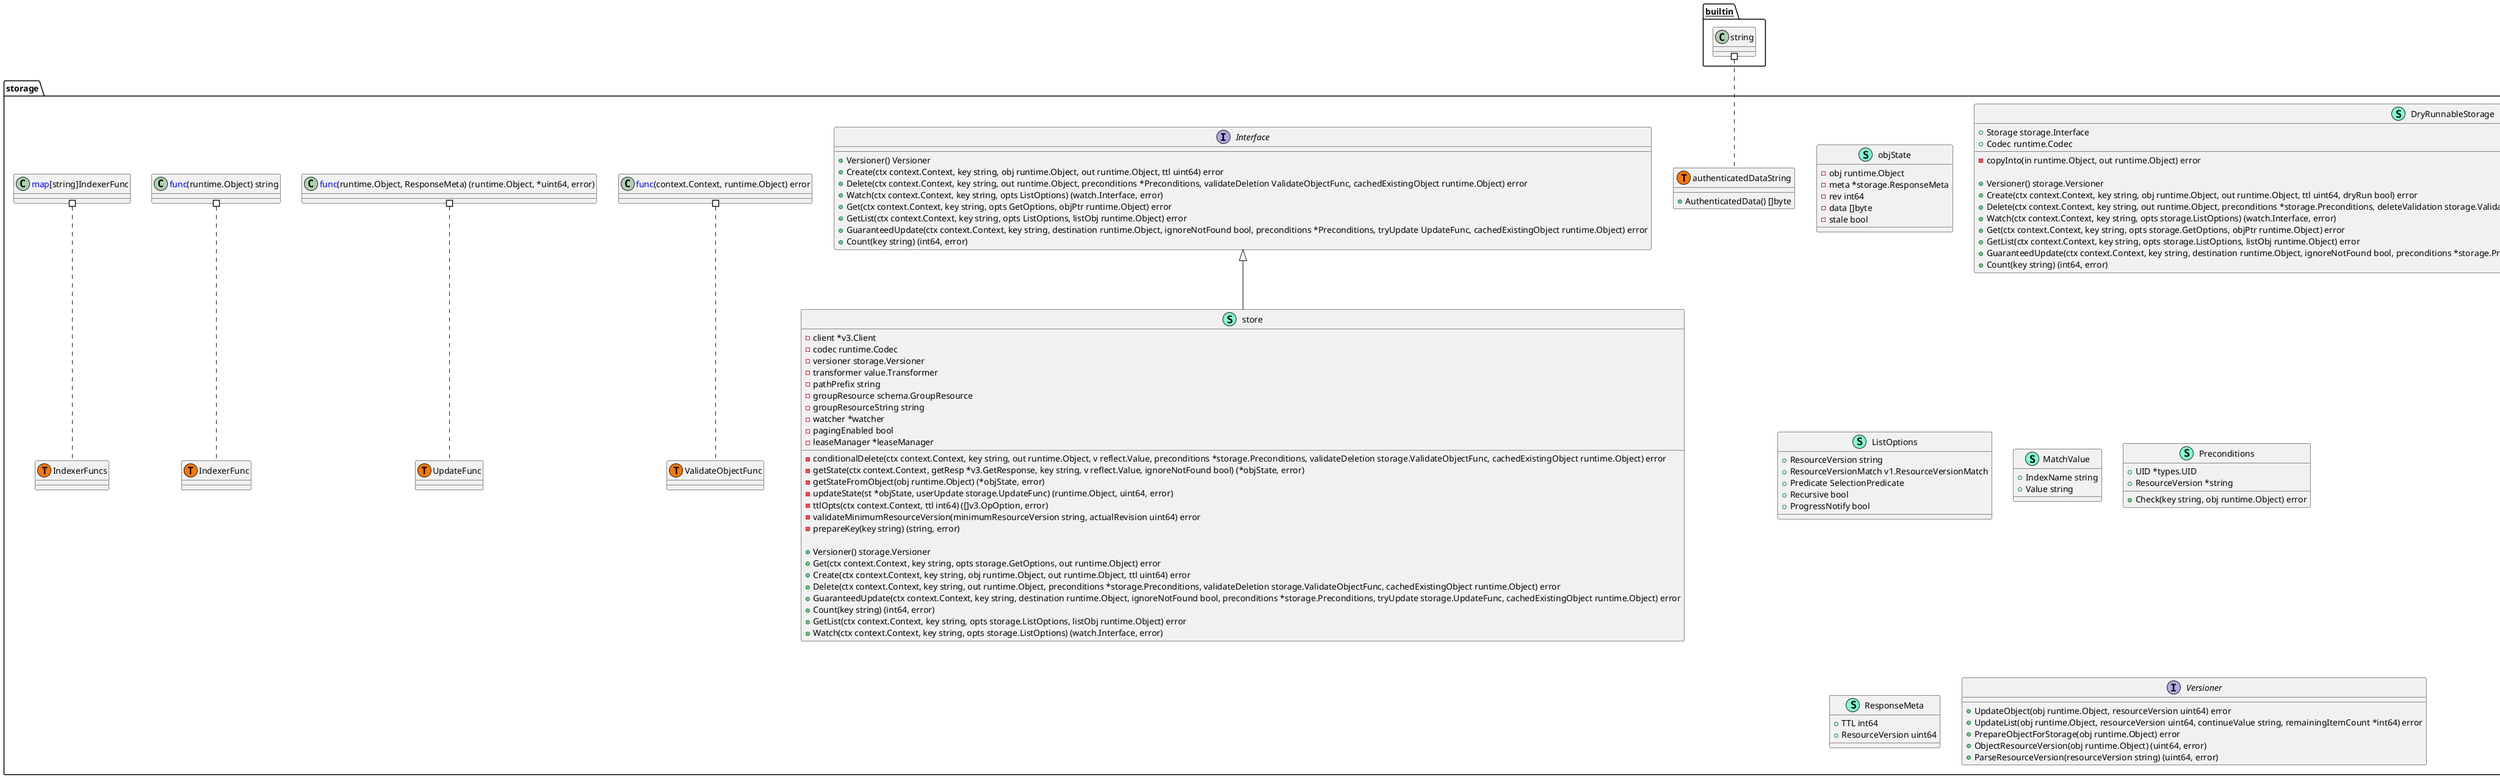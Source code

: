 @startuml
namespace storage {
    class authenticatedDataString << (S,Aquamarine) >> {
        + AuthenticatedData() []byte

    }
    class storage.authenticatedDataString << (T, #FF7700) >>  {
    }
    class objState << (S,Aquamarine) >> {
        - obj runtime.Object
        - meta *storage.ResponseMeta
        - rev int64
        - data []byte
        - stale bool

    }
    class store << (S,Aquamarine) >> {
        - client *v3.Client
        - codec runtime.Codec
        - versioner storage.Versioner
        - transformer value.Transformer
        - pathPrefix string
        - groupResource schema.GroupResource
        - groupResourceString string
        - watcher *watcher
        - pagingEnabled bool
        - leaseManager *leaseManager

        - conditionalDelete(ctx context.Context, key string, out runtime.Object, v reflect.Value, preconditions *storage.Preconditions, validateDeletion storage.ValidateObjectFunc, cachedExistingObject runtime.Object) error
        - getState(ctx context.Context, getResp *v3.GetResponse, key string, v reflect.Value, ignoreNotFound bool) (*objState, error)
        - getStateFromObject(obj runtime.Object) (*objState, error)
        - updateState(st *objState, userUpdate storage.UpdateFunc) (runtime.Object, uint64, error)
        - ttlOpts(ctx context.Context, ttl int64) ([]v3.OpOption, error)
        - validateMinimumResourceVersion(minimumResourceVersion string, actualRevision uint64) error
        - prepareKey(key string) (string, error)

        + Versioner() storage.Versioner
        + Get(ctx context.Context, key string, opts storage.GetOptions, out runtime.Object) error
        + Create(ctx context.Context, key string, obj runtime.Object, out runtime.Object, ttl uint64) error
        + Delete(ctx context.Context, key string, out runtime.Object, preconditions *storage.Preconditions, validateDeletion storage.ValidateObjectFunc, cachedExistingObject runtime.Object) error
        + GuaranteedUpdate(ctx context.Context, key string, destination runtime.Object, ignoreNotFound bool, preconditions *storage.Preconditions, tryUpdate storage.UpdateFunc, cachedExistingObject runtime.Object) error
        + Count(key string) (int64, error)
        + GetList(ctx context.Context, key string, opts storage.ListOptions, listObj runtime.Object) error
        + Watch(ctx context.Context, key string, opts storage.ListOptions) (watch.Interface, error)

    }
}

"storage.Interface" <|-- "storage.store"

namespace storage {
    class DryRunnableStorage << (S,Aquamarine) >> {
        + Storage storage.Interface
        + Codec runtime.Codec

        - copyInto(in runtime.Object, out runtime.Object) error

        + Versioner() storage.Versioner
        + Create(ctx context.Context, key string, obj runtime.Object, out runtime.Object, ttl uint64, dryRun bool) error
        + Delete(ctx context.Context, key string, out runtime.Object, preconditions *storage.Preconditions, deleteValidation storage.ValidateObjectFunc, dryRun bool, cachedExistingObject runtime.Object) error
        + Watch(ctx context.Context, key string, opts storage.ListOptions) (watch.Interface, error)
        + Get(ctx context.Context, key string, opts storage.GetOptions, objPtr runtime.Object) error
        + GetList(ctx context.Context, key string, opts storage.ListOptions, listObj runtime.Object) error
        + GuaranteedUpdate(ctx context.Context, key string, destination runtime.Object, ignoreNotFound bool, preconditions *storage.Preconditions, tryUpdate storage.UpdateFunc, dryRun bool, cachedExistingObject runtime.Object) error
        + Count(key string) (int64, error)

    }
}


namespace storage {
    class GetOptions << (S,Aquamarine) >> {
        + IgnoreNotFound bool
        + ResourceVersion string

    }
    interface Interface  {
        + Versioner() Versioner
        + Create(ctx context.Context, key string, obj runtime.Object, out runtime.Object, ttl uint64) error
        + Delete(ctx context.Context, key string, out runtime.Object, preconditions *Preconditions, validateDeletion ValidateObjectFunc, cachedExistingObject runtime.Object) error
        + Watch(ctx context.Context, key string, opts ListOptions) (watch.Interface, error)
        + Get(ctx context.Context, key string, opts GetOptions, objPtr runtime.Object) error
        + GetList(ctx context.Context, key string, opts ListOptions, listObj runtime.Object) error
        + GuaranteedUpdate(ctx context.Context, key string, destination runtime.Object, ignoreNotFound bool, preconditions *Preconditions, tryUpdate UpdateFunc, cachedExistingObject runtime.Object) error
        + Count(key string) (int64, error)

    }
    class ListOptions << (S,Aquamarine) >> {
        + ResourceVersion string
        + ResourceVersionMatch v1.ResourceVersionMatch
        + Predicate SelectionPredicate
        + Recursive bool
        + ProgressNotify bool

    }
    class MatchValue << (S,Aquamarine) >> {
        + IndexName string
        + Value string

    }
    class Preconditions << (S,Aquamarine) >> {
        + UID *types.UID
        + ResourceVersion *string

        + Check(key string, obj runtime.Object) error

    }
    class ResponseMeta << (S,Aquamarine) >> {
        + TTL int64
        + ResourceVersion uint64

    }
    interface Versioner  {
        + UpdateObject(obj runtime.Object, resourceVersion uint64) error
        + UpdateList(obj runtime.Object, resourceVersion uint64, continueValue string, remainingItemCount *int64) error
        + PrepareObjectForStorage(obj runtime.Object) error
        + ObjectResourceVersion(obj runtime.Object) (uint64, error)
        + ParseResourceVersion(resourceVersion string) (uint64, error)

    }
    class storage.IndexerFunc << (T, #FF7700) >>  {
    }
    class storage.IndexerFuncs << (T, #FF7700) >>  {
    }
    class storage.UpdateFunc << (T, #FF7700) >>  {
    }
    class storage.ValidateObjectFunc << (T, #FF7700) >>  {
    }
    class "<font color=blue>func</font>(context.Context, runtime.Object) error" as fontcolorbluefuncfontcontextContextruntimeObjecterror {
        'This class was created so that we can correctly have an alias pointing to this name. Since it contains dots that can break namespaces
    }
    class "<font color=blue>func</font>(runtime.Object, ResponseMeta) (runtime.Object, *uint64, error)" as fontcolorbluefuncfontruntimeObjectResponseMetaruntimeObjectuint64error {
        'This class was created so that we can correctly have an alias pointing to this name. Since it contains dots that can break namespaces
    }
    class "<font color=blue>func</font>(runtime.Object) string" as fontcolorbluefuncfontruntimeObjectstring {
        'This class was created so that we can correctly have an alias pointing to this name. Since it contains dots that can break namespaces
    }
}


"__builtin__.string" #.. "storage.authenticatedDataString"
"storage.fontcolorbluefuncfontcontextContextruntimeObjecterror" #.. "storage.ValidateObjectFunc"
"storage.fontcolorbluefuncfontruntimeObjectstring" #.. "storage.IndexerFunc"
"storage.fontcolorbluefuncfontruntimeObjectResponseMetaruntimeObjectuint64error" #.. "storage.UpdateFunc"
"storage.<font color=blue>map</font>[string]IndexerFunc" #.. "storage.IndexerFuncs"
@enduml
